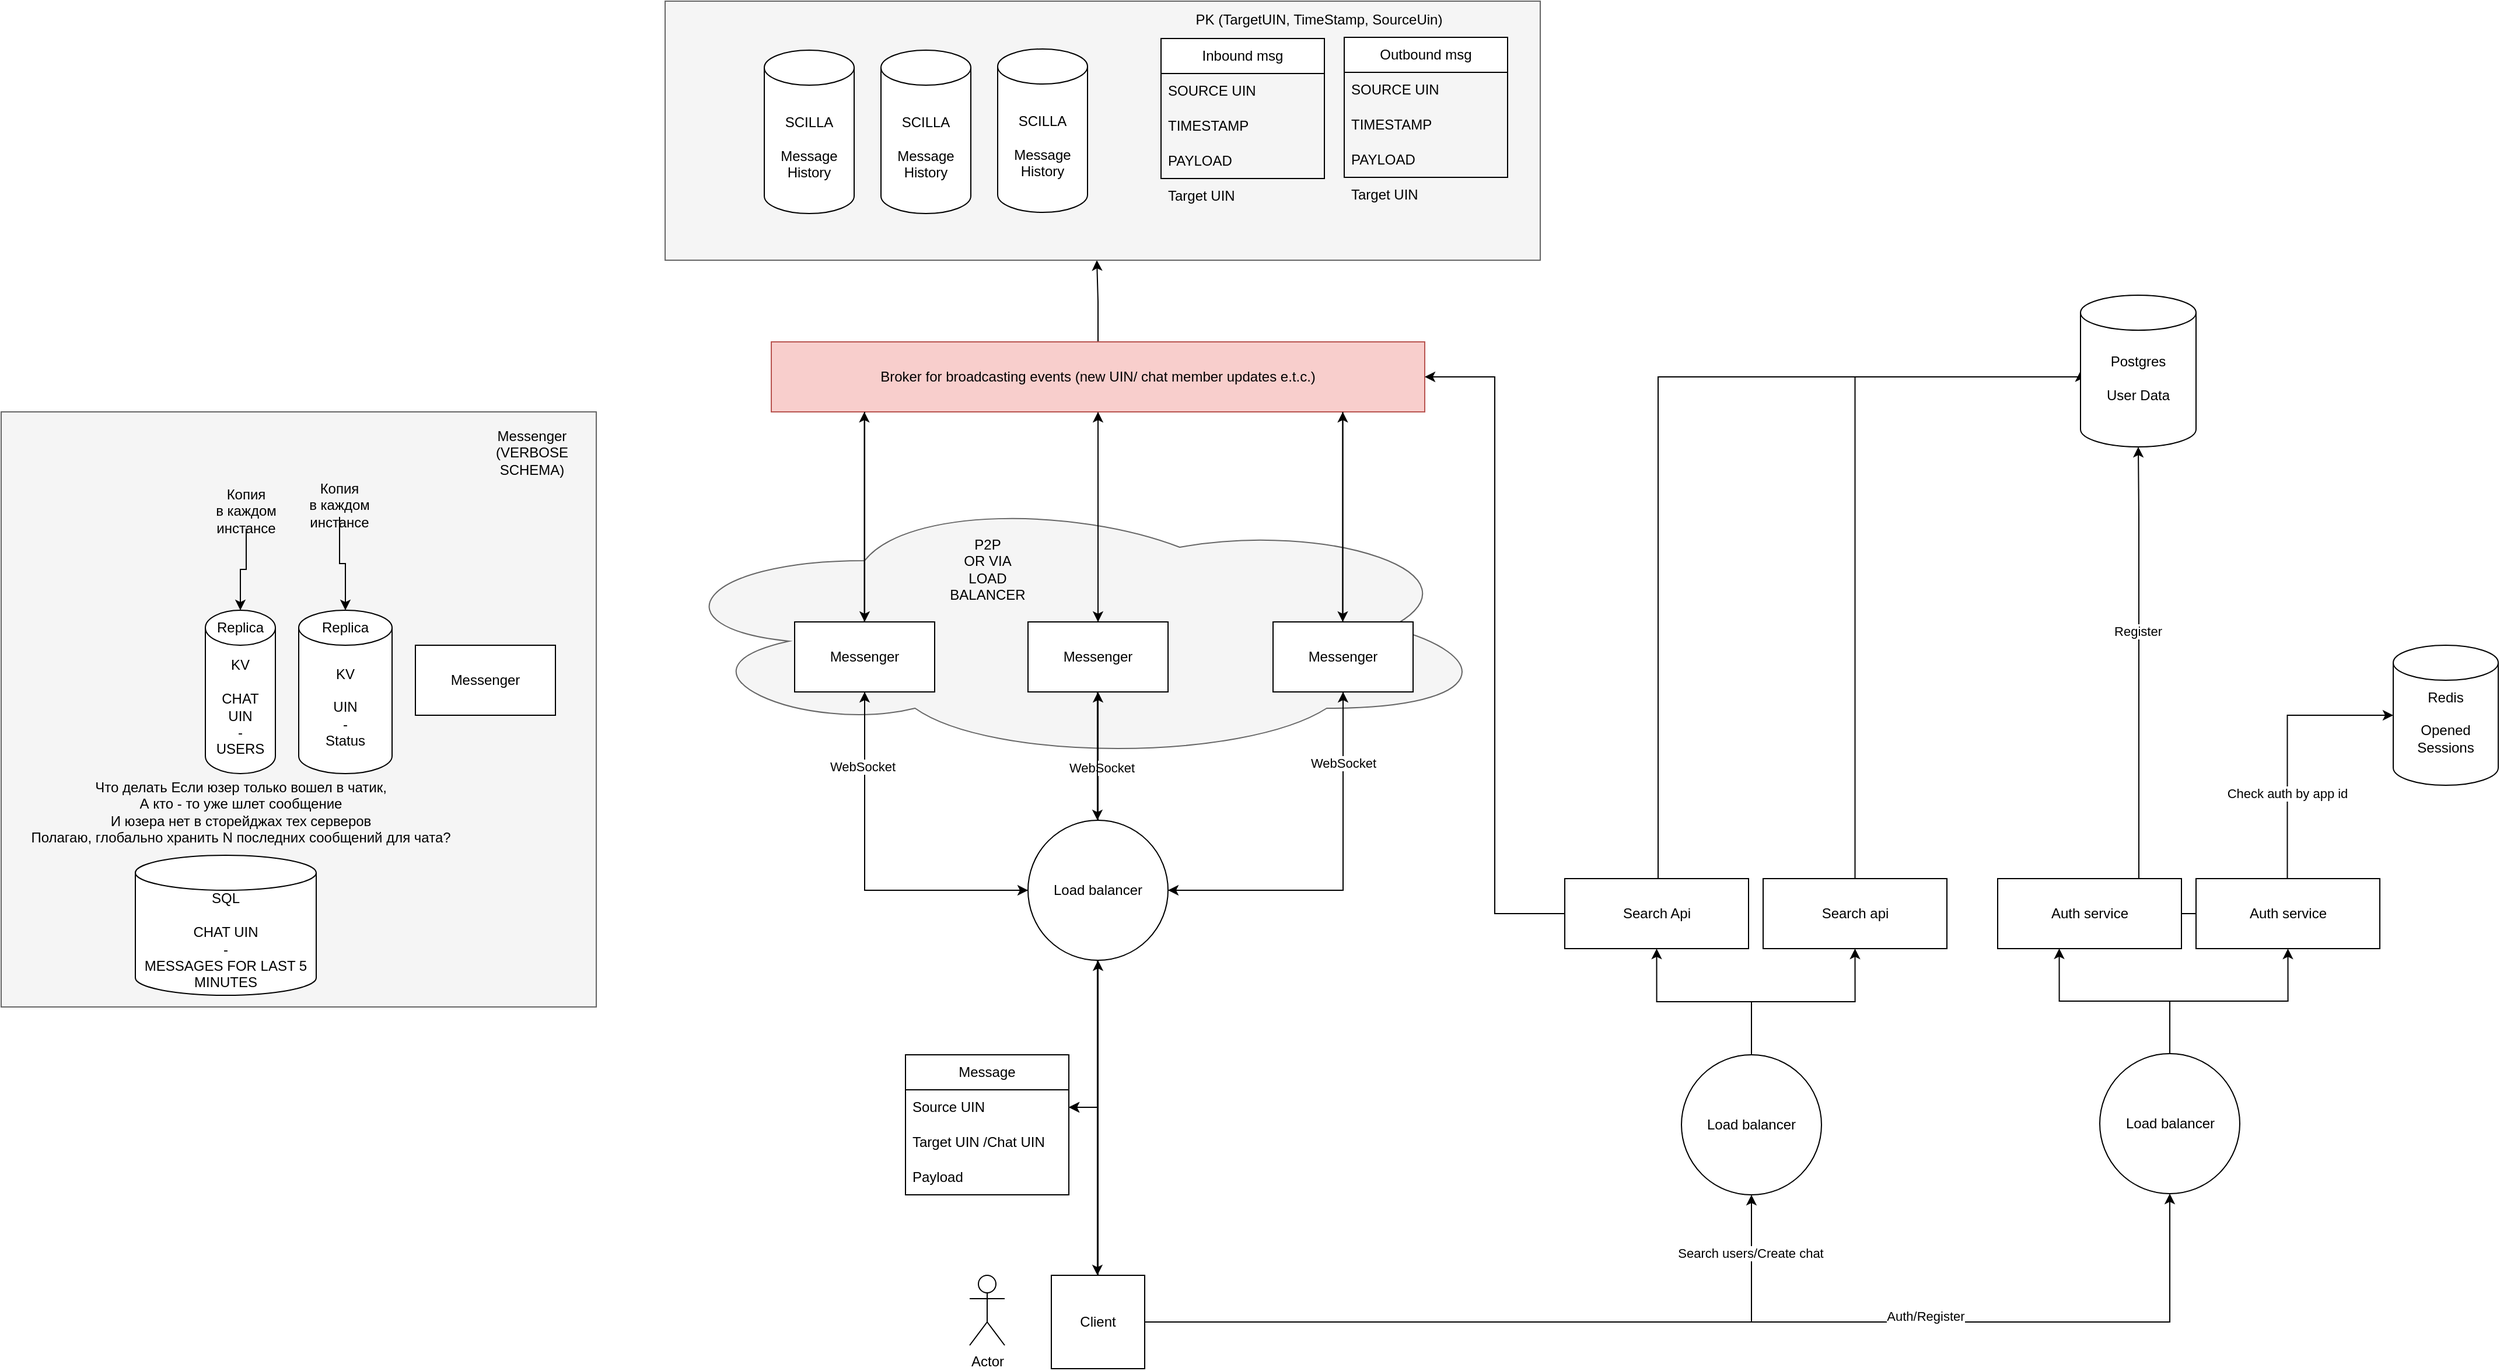 <mxfile version="22.0.4" type="github">
  <diagram name="Страница — 1" id="5_0Qeo6E_ln5zNBvkZSz">
    <mxGraphModel dx="3940" dy="2852" grid="1" gridSize="10" guides="1" tooltips="1" connect="1" arrows="1" fold="1" page="1" pageScale="1" pageWidth="827" pageHeight="1169" math="0" shadow="0">
      <root>
        <mxCell id="0" />
        <mxCell id="1" parent="0" />
        <mxCell id="bu4E3NPVf6JOQ5FHrsc9-43" value="" style="ellipse;shape=cloud;whiteSpace=wrap;html=1;fillColor=#f5f5f5;strokeColor=#666666;fontColor=#333333;" vertex="1" parent="1">
          <mxGeometry x="20" y="220" width="720" height="230" as="geometry" />
        </mxCell>
        <mxCell id="cajsBiBxqNgi6xzSHzBe-105" value="" style="whiteSpace=wrap;html=1;aspect=fixed;fillColor=#f5f5f5;fontColor=#333333;strokeColor=#666666;" parent="1" vertex="1">
          <mxGeometry x="-540" y="150" width="510" height="510" as="geometry" />
        </mxCell>
        <mxCell id="cajsBiBxqNgi6xzSHzBe-158" style="edgeStyle=orthogonalEdgeStyle;rounded=0;orthogonalLoop=1;jettySize=auto;html=1;entryX=0;entryY=0.5;entryDx=0;entryDy=0;" parent="1" source="cajsBiBxqNgi6xzSHzBe-1" target="cajsBiBxqNgi6xzSHzBe-34" edge="1">
          <mxGeometry relative="1" as="geometry">
            <Array as="points">
              <mxPoint x="200" y="560" />
            </Array>
          </mxGeometry>
        </mxCell>
        <mxCell id="cajsBiBxqNgi6xzSHzBe-1" value="Messenger" style="rounded=0;whiteSpace=wrap;html=1;" parent="1" vertex="1">
          <mxGeometry x="140" y="330" width="120" height="60" as="geometry" />
        </mxCell>
        <mxCell id="cajsBiBxqNgi6xzSHzBe-2" value="Messenger" style="rounded=0;whiteSpace=wrap;html=1;" parent="1" vertex="1">
          <mxGeometry x="340" y="330" width="120" height="60" as="geometry" />
        </mxCell>
        <mxCell id="cajsBiBxqNgi6xzSHzBe-155" style="edgeStyle=orthogonalEdgeStyle;rounded=0;orthogonalLoop=1;jettySize=auto;html=1;entryX=1;entryY=0.5;entryDx=0;entryDy=0;" parent="1" source="cajsBiBxqNgi6xzSHzBe-3" target="cajsBiBxqNgi6xzSHzBe-34" edge="1">
          <mxGeometry relative="1" as="geometry">
            <Array as="points">
              <mxPoint x="610" y="560" />
            </Array>
          </mxGeometry>
        </mxCell>
        <mxCell id="cajsBiBxqNgi6xzSHzBe-3" value="Messenger" style="rounded=0;whiteSpace=wrap;html=1;" parent="1" vertex="1">
          <mxGeometry x="550" y="330" width="120" height="60" as="geometry" />
        </mxCell>
        <mxCell id="cajsBiBxqNgi6xzSHzBe-35" style="edgeStyle=orthogonalEdgeStyle;rounded=0;orthogonalLoop=1;jettySize=auto;html=1;entryX=0.5;entryY=1;entryDx=0;entryDy=0;" parent="1" source="cajsBiBxqNgi6xzSHzBe-5" target="cajsBiBxqNgi6xzSHzBe-34" edge="1">
          <mxGeometry relative="1" as="geometry" />
        </mxCell>
        <mxCell id="cajsBiBxqNgi6xzSHzBe-139" style="edgeStyle=orthogonalEdgeStyle;rounded=0;orthogonalLoop=1;jettySize=auto;html=1;entryX=0.5;entryY=1;entryDx=0;entryDy=0;" parent="1" source="cajsBiBxqNgi6xzSHzBe-5" target="cajsBiBxqNgi6xzSHzBe-124" edge="1">
          <mxGeometry relative="1" as="geometry" />
        </mxCell>
        <mxCell id="cajsBiBxqNgi6xzSHzBe-143" value="Search users/Create chat" style="edgeLabel;html=1;align=center;verticalAlign=middle;resizable=0;points=[];" parent="cajsBiBxqNgi6xzSHzBe-139" vertex="1" connectable="0">
          <mxGeometry x="0.843" y="1" relative="1" as="geometry">
            <mxPoint as="offset" />
          </mxGeometry>
        </mxCell>
        <mxCell id="cajsBiBxqNgi6xzSHzBe-140" style="edgeStyle=orthogonalEdgeStyle;rounded=0;orthogonalLoop=1;jettySize=auto;html=1;entryX=0.5;entryY=1;entryDx=0;entryDy=0;" parent="1" source="cajsBiBxqNgi6xzSHzBe-5" target="cajsBiBxqNgi6xzSHzBe-52" edge="1">
          <mxGeometry relative="1" as="geometry" />
        </mxCell>
        <mxCell id="cajsBiBxqNgi6xzSHzBe-141" value="Auth/Register" style="edgeLabel;html=1;align=center;verticalAlign=middle;resizable=0;points=[];" parent="cajsBiBxqNgi6xzSHzBe-140" vertex="1" connectable="0">
          <mxGeometry x="0.354" y="5" relative="1" as="geometry">
            <mxPoint as="offset" />
          </mxGeometry>
        </mxCell>
        <mxCell id="cajsBiBxqNgi6xzSHzBe-5" value="Client" style="whiteSpace=wrap;html=1;aspect=fixed;" parent="1" vertex="1">
          <mxGeometry x="360" y="890" width="80" height="80" as="geometry" />
        </mxCell>
        <mxCell id="cajsBiBxqNgi6xzSHzBe-36" style="edgeStyle=orthogonalEdgeStyle;rounded=0;orthogonalLoop=1;jettySize=auto;html=1;entryX=0.5;entryY=1;entryDx=0;entryDy=0;" parent="1" source="cajsBiBxqNgi6xzSHzBe-34" target="cajsBiBxqNgi6xzSHzBe-3" edge="1">
          <mxGeometry relative="1" as="geometry" />
        </mxCell>
        <mxCell id="cajsBiBxqNgi6xzSHzBe-73" value="&lt;div&gt;WebSocket&lt;/div&gt;" style="edgeLabel;html=1;align=center;verticalAlign=middle;resizable=0;points=[];" parent="cajsBiBxqNgi6xzSHzBe-36" vertex="1" connectable="0">
          <mxGeometry x="0.504" y="2" relative="1" as="geometry">
            <mxPoint x="2" y="-19" as="offset" />
          </mxGeometry>
        </mxCell>
        <mxCell id="cajsBiBxqNgi6xzSHzBe-37" style="edgeStyle=orthogonalEdgeStyle;rounded=0;orthogonalLoop=1;jettySize=auto;html=1;entryX=0.5;entryY=1;entryDx=0;entryDy=0;" parent="1" source="cajsBiBxqNgi6xzSHzBe-34" target="cajsBiBxqNgi6xzSHzBe-2" edge="1">
          <mxGeometry relative="1" as="geometry" />
        </mxCell>
        <mxCell id="cajsBiBxqNgi6xzSHzBe-72" value="WebSocket" style="edgeLabel;html=1;align=center;verticalAlign=middle;resizable=0;points=[];" parent="cajsBiBxqNgi6xzSHzBe-37" vertex="1" connectable="0">
          <mxGeometry x="-0.174" y="-3" relative="1" as="geometry">
            <mxPoint as="offset" />
          </mxGeometry>
        </mxCell>
        <mxCell id="cajsBiBxqNgi6xzSHzBe-38" style="edgeStyle=orthogonalEdgeStyle;rounded=0;orthogonalLoop=1;jettySize=auto;html=1;entryX=0.5;entryY=1;entryDx=0;entryDy=0;" parent="1" source="cajsBiBxqNgi6xzSHzBe-34" target="cajsBiBxqNgi6xzSHzBe-1" edge="1">
          <mxGeometry relative="1" as="geometry" />
        </mxCell>
        <mxCell id="cajsBiBxqNgi6xzSHzBe-74" value="WebSocket" style="edgeLabel;html=1;align=center;verticalAlign=middle;resizable=0;points=[];" parent="cajsBiBxqNgi6xzSHzBe-38" vertex="1" connectable="0">
          <mxGeometry x="0.59" y="2" relative="1" as="geometry">
            <mxPoint as="offset" />
          </mxGeometry>
        </mxCell>
        <mxCell id="bu4E3NPVf6JOQ5FHrsc9-1" value="" style="edgeStyle=orthogonalEdgeStyle;rounded=0;orthogonalLoop=1;jettySize=auto;html=1;" edge="1" parent="1" source="cajsBiBxqNgi6xzSHzBe-34" target="cajsBiBxqNgi6xzSHzBe-148">
          <mxGeometry relative="1" as="geometry" />
        </mxCell>
        <mxCell id="bu4E3NPVf6JOQ5FHrsc9-2" value="" style="edgeStyle=orthogonalEdgeStyle;rounded=0;orthogonalLoop=1;jettySize=auto;html=1;" edge="1" parent="1" source="cajsBiBxqNgi6xzSHzBe-34" target="cajsBiBxqNgi6xzSHzBe-148">
          <mxGeometry relative="1" as="geometry" />
        </mxCell>
        <mxCell id="cajsBiBxqNgi6xzSHzBe-34" value="Load balancer&lt;br&gt;" style="ellipse;whiteSpace=wrap;html=1;aspect=fixed;" parent="1" vertex="1">
          <mxGeometry x="340" y="500" width="120" height="120" as="geometry" />
        </mxCell>
        <mxCell id="cajsBiBxqNgi6xzSHzBe-39" value="Actor" style="shape=umlActor;verticalLabelPosition=bottom;verticalAlign=top;html=1;outlineConnect=0;" parent="1" vertex="1">
          <mxGeometry x="290" y="890" width="30" height="60" as="geometry" />
        </mxCell>
        <mxCell id="cajsBiBxqNgi6xzSHzBe-42" value="Auth service" style="whiteSpace=wrap;html=1;direction=south;" parent="1" vertex="1">
          <mxGeometry x="1171" y="550" width="157.5" height="60" as="geometry" />
        </mxCell>
        <mxCell id="cajsBiBxqNgi6xzSHzBe-91" style="edgeStyle=orthogonalEdgeStyle;rounded=0;orthogonalLoop=1;jettySize=auto;html=1;entryX=1;entryY=0.5;entryDx=0;entryDy=0;" parent="1" source="cajsBiBxqNgi6xzSHzBe-52" target="cajsBiBxqNgi6xzSHzBe-62" edge="1">
          <mxGeometry relative="1" as="geometry" />
        </mxCell>
        <mxCell id="cajsBiBxqNgi6xzSHzBe-52" value="Load balancer" style="ellipse;whiteSpace=wrap;html=1;aspect=fixed;" parent="1" vertex="1">
          <mxGeometry x="1258.5" y="700" width="120" height="120" as="geometry" />
        </mxCell>
        <mxCell id="cajsBiBxqNgi6xzSHzBe-56" value="Redis&lt;br&gt;&lt;br&gt;Opened&lt;br&gt;&lt;div&gt;Sessions&lt;/div&gt;&lt;div&gt;&lt;br&gt;&lt;/div&gt;" style="shape=cylinder3;whiteSpace=wrap;html=1;boundedLbl=1;backgroundOutline=1;size=15;" parent="1" vertex="1">
          <mxGeometry x="1510" y="350" width="90" height="120" as="geometry" />
        </mxCell>
        <mxCell id="cajsBiBxqNgi6xzSHzBe-59" style="edgeStyle=orthogonalEdgeStyle;rounded=0;orthogonalLoop=1;jettySize=auto;html=1;entryX=0;entryY=0.5;entryDx=0;entryDy=0;entryPerimeter=0;" parent="1" source="cajsBiBxqNgi6xzSHzBe-42" target="cajsBiBxqNgi6xzSHzBe-56" edge="1">
          <mxGeometry relative="1" as="geometry" />
        </mxCell>
        <mxCell id="cajsBiBxqNgi6xzSHzBe-122" value="Check auth by app id" style="edgeLabel;html=1;align=center;verticalAlign=middle;resizable=0;points=[];" parent="cajsBiBxqNgi6xzSHzBe-59" vertex="1" connectable="0">
          <mxGeometry x="0.106" y="1" relative="1" as="geometry">
            <mxPoint as="offset" />
          </mxGeometry>
        </mxCell>
        <mxCell id="cajsBiBxqNgi6xzSHzBe-62" value="Auth service" style="whiteSpace=wrap;html=1;direction=south;" parent="1" vertex="1">
          <mxGeometry x="1341" y="550" width="157.5" height="60" as="geometry" />
        </mxCell>
        <mxCell id="cajsBiBxqNgi6xzSHzBe-90" style="edgeStyle=orthogonalEdgeStyle;rounded=0;orthogonalLoop=1;jettySize=auto;html=1;entryX=0.998;entryY=0.665;entryDx=0;entryDy=0;entryPerimeter=0;" parent="1" source="cajsBiBxqNgi6xzSHzBe-52" target="cajsBiBxqNgi6xzSHzBe-42" edge="1">
          <mxGeometry relative="1" as="geometry" />
        </mxCell>
        <mxCell id="bu4E3NPVf6JOQ5FHrsc9-32" style="edgeStyle=orthogonalEdgeStyle;rounded=0;orthogonalLoop=1;jettySize=auto;html=1;entryX=0.5;entryY=1;entryDx=0;entryDy=0;" edge="1" parent="1" source="cajsBiBxqNgi6xzSHzBe-94">
          <mxGeometry relative="1" as="geometry">
            <mxPoint x="399.0" y="20" as="targetPoint" />
          </mxGeometry>
        </mxCell>
        <mxCell id="bu4E3NPVf6JOQ5FHrsc9-36" style="edgeStyle=orthogonalEdgeStyle;rounded=0;orthogonalLoop=1;jettySize=auto;html=1;entryX=0.5;entryY=0;entryDx=0;entryDy=0;" edge="1" parent="1" source="cajsBiBxqNgi6xzSHzBe-94" target="cajsBiBxqNgi6xzSHzBe-2">
          <mxGeometry relative="1" as="geometry" />
        </mxCell>
        <mxCell id="cajsBiBxqNgi6xzSHzBe-94" value="Broker for broadcasting events (new UIN/ chat member updates e.t.c.)" style="rounded=0;whiteSpace=wrap;html=1;fillColor=#f8cecc;strokeColor=#b85450;" parent="1" vertex="1">
          <mxGeometry x="120" y="90" width="560" height="60" as="geometry" />
        </mxCell>
        <mxCell id="cajsBiBxqNgi6xzSHzBe-104" value="" style="group" parent="1" vertex="1" connectable="0">
          <mxGeometry x="-470" y="260" width="405" height="268" as="geometry" />
        </mxCell>
        <mxCell id="cajsBiBxqNgi6xzSHzBe-75" value="KV&lt;br&gt;&lt;br&gt;UIN&lt;br&gt;-&lt;br&gt;Status" style="shape=cylinder3;whiteSpace=wrap;html=1;boundedLbl=1;backgroundOutline=1;size=15;" parent="cajsBiBxqNgi6xzSHzBe-104" vertex="1">
          <mxGeometry x="185" y="60" width="80" height="140" as="geometry" />
        </mxCell>
        <mxCell id="cajsBiBxqNgi6xzSHzBe-77" value="Messenger" style="rounded=0;whiteSpace=wrap;html=1;" parent="cajsBiBxqNgi6xzSHzBe-104" vertex="1">
          <mxGeometry x="285" y="90" width="120" height="60" as="geometry" />
        </mxCell>
        <mxCell id="cajsBiBxqNgi6xzSHzBe-78" value="KV&lt;br&gt;&lt;br&gt;CHAT&lt;br&gt;UIN&lt;br&gt;-&lt;br&gt;USERS" style="shape=cylinder3;whiteSpace=wrap;html=1;boundedLbl=1;backgroundOutline=1;size=15;" parent="cajsBiBxqNgi6xzSHzBe-104" vertex="1">
          <mxGeometry x="105" y="60" width="60" height="140" as="geometry" />
        </mxCell>
        <mxCell id="cajsBiBxqNgi6xzSHzBe-99" value="Что делать Если юзер только вошел в чатик, &lt;br&gt;А кто - то уже шлет сообщение&lt;br&gt;И юзера нет в сторейджах тех серверов&lt;br&gt;Полагаю, глобально хранить N последних сообщений для чата?" style="text;html=1;align=center;verticalAlign=middle;resizable=0;points=[];autosize=1;strokeColor=none;fillColor=none;" parent="cajsBiBxqNgi6xzSHzBe-104" vertex="1">
          <mxGeometry x="-55" y="198" width="380" height="70" as="geometry" />
        </mxCell>
        <mxCell id="cajsBiBxqNgi6xzSHzBe-101" value="Replica" style="text;html=1;strokeColor=none;fillColor=none;align=center;verticalAlign=middle;whiteSpace=wrap;rounded=0;" parent="cajsBiBxqNgi6xzSHzBe-104" vertex="1">
          <mxGeometry x="105" y="60" width="60" height="30" as="geometry" />
        </mxCell>
        <mxCell id="cajsBiBxqNgi6xzSHzBe-102" value="Replica" style="text;html=1;strokeColor=none;fillColor=none;align=center;verticalAlign=middle;whiteSpace=wrap;rounded=0;" parent="cajsBiBxqNgi6xzSHzBe-104" vertex="1">
          <mxGeometry x="195" y="60" width="60" height="30" as="geometry" />
        </mxCell>
        <mxCell id="cajsBiBxqNgi6xzSHzBe-111" style="edgeStyle=orthogonalEdgeStyle;rounded=0;orthogonalLoop=1;jettySize=auto;html=1;" parent="1" source="cajsBiBxqNgi6xzSHzBe-106" target="cajsBiBxqNgi6xzSHzBe-101" edge="1">
          <mxGeometry relative="1" as="geometry" />
        </mxCell>
        <mxCell id="cajsBiBxqNgi6xzSHzBe-106" value="Копия &lt;br&gt;в каждом инстансе" style="text;html=1;strokeColor=none;fillColor=none;align=center;verticalAlign=middle;whiteSpace=wrap;rounded=0;" parent="1" vertex="1">
          <mxGeometry x="-360" y="220" width="60" height="30" as="geometry" />
        </mxCell>
        <mxCell id="cajsBiBxqNgi6xzSHzBe-112" style="edgeStyle=orthogonalEdgeStyle;rounded=0;orthogonalLoop=1;jettySize=auto;html=1;" parent="1" source="cajsBiBxqNgi6xzSHzBe-107" target="cajsBiBxqNgi6xzSHzBe-102" edge="1">
          <mxGeometry relative="1" as="geometry" />
        </mxCell>
        <mxCell id="cajsBiBxqNgi6xzSHzBe-107" value="Копия &lt;br&gt;в каждом инстансе" style="text;html=1;strokeColor=none;fillColor=none;align=center;verticalAlign=middle;whiteSpace=wrap;rounded=0;" parent="1" vertex="1">
          <mxGeometry x="-280" y="220" width="60" height="20" as="geometry" />
        </mxCell>
        <mxCell id="cajsBiBxqNgi6xzSHzBe-114" value="SQL&lt;br&gt;&lt;br&gt;CHAT UIN &lt;br&gt;-&lt;br&gt;MESSAGES FOR LAST 5 MINUTES" style="shape=cylinder3;whiteSpace=wrap;html=1;boundedLbl=1;backgroundOutline=1;size=15;" parent="1" vertex="1">
          <mxGeometry x="-425" y="530" width="155" height="120" as="geometry" />
        </mxCell>
        <mxCell id="cajsBiBxqNgi6xzSHzBe-119" style="edgeStyle=orthogonalEdgeStyle;rounded=0;orthogonalLoop=1;jettySize=auto;html=1;entryX=0.5;entryY=1;entryDx=0;entryDy=0;entryPerimeter=0;" parent="1" source="cajsBiBxqNgi6xzSHzBe-42" target="bu4E3NPVf6JOQ5FHrsc9-30" edge="1">
          <mxGeometry relative="1" as="geometry">
            <Array as="points">
              <mxPoint x="1292" y="240" />
              <mxPoint x="1292" y="240" />
            </Array>
            <mxPoint x="1205" y="195" as="targetPoint" />
          </mxGeometry>
        </mxCell>
        <mxCell id="cajsBiBxqNgi6xzSHzBe-121" value="Register" style="edgeLabel;html=1;align=center;verticalAlign=middle;resizable=0;points=[];" parent="cajsBiBxqNgi6xzSHzBe-119" vertex="1" connectable="0">
          <mxGeometry x="0.148" y="1" relative="1" as="geometry">
            <mxPoint as="offset" />
          </mxGeometry>
        </mxCell>
        <mxCell id="cajsBiBxqNgi6xzSHzBe-133" style="edgeStyle=orthogonalEdgeStyle;rounded=0;orthogonalLoop=1;jettySize=auto;html=1;entryX=1;entryY=0.5;entryDx=0;entryDy=0;" parent="1" source="cajsBiBxqNgi6xzSHzBe-124" target="cajsBiBxqNgi6xzSHzBe-132" edge="1">
          <mxGeometry relative="1" as="geometry" />
        </mxCell>
        <mxCell id="cajsBiBxqNgi6xzSHzBe-134" style="edgeStyle=orthogonalEdgeStyle;rounded=0;orthogonalLoop=1;jettySize=auto;html=1;entryX=1;entryY=0.5;entryDx=0;entryDy=0;" parent="1" source="cajsBiBxqNgi6xzSHzBe-124" target="cajsBiBxqNgi6xzSHzBe-131" edge="1">
          <mxGeometry relative="1" as="geometry" />
        </mxCell>
        <mxCell id="cajsBiBxqNgi6xzSHzBe-124" value="Load balancer" style="ellipse;whiteSpace=wrap;html=1;aspect=fixed;" parent="1" vertex="1">
          <mxGeometry x="900" y="701" width="120" height="120" as="geometry" />
        </mxCell>
        <mxCell id="bu4E3NPVf6JOQ5FHrsc9-25" style="edgeStyle=orthogonalEdgeStyle;rounded=0;orthogonalLoop=1;jettySize=auto;html=1;entryX=1;entryY=0.5;entryDx=0;entryDy=0;" edge="1" parent="1" source="cajsBiBxqNgi6xzSHzBe-131" target="cajsBiBxqNgi6xzSHzBe-94">
          <mxGeometry relative="1" as="geometry" />
        </mxCell>
        <mxCell id="cajsBiBxqNgi6xzSHzBe-131" value="Search Api" style="whiteSpace=wrap;html=1;direction=south;" parent="1" vertex="1">
          <mxGeometry x="800" y="550" width="157.5" height="60" as="geometry" />
        </mxCell>
        <mxCell id="cajsBiBxqNgi6xzSHzBe-132" value="Search api" style="whiteSpace=wrap;html=1;direction=south;" parent="1" vertex="1">
          <mxGeometry x="970" y="550" width="157.5" height="60" as="geometry" />
        </mxCell>
        <mxCell id="cajsBiBxqNgi6xzSHzBe-137" style="edgeStyle=orthogonalEdgeStyle;rounded=0;orthogonalLoop=1;jettySize=auto;html=1;entryX=0;entryY=0.5;entryDx=0;entryDy=0;entryPerimeter=0;" parent="1" source="cajsBiBxqNgi6xzSHzBe-132" target="bu4E3NPVf6JOQ5FHrsc9-30" edge="1">
          <mxGeometry relative="1" as="geometry">
            <Array as="points">
              <mxPoint x="1049" y="120" />
              <mxPoint x="1242" y="120" />
            </Array>
            <mxPoint x="1160" y="112.5" as="targetPoint" />
          </mxGeometry>
        </mxCell>
        <mxCell id="cajsBiBxqNgi6xzSHzBe-138" style="edgeStyle=orthogonalEdgeStyle;rounded=0;orthogonalLoop=1;jettySize=auto;html=1;entryX=0;entryY=0.5;entryDx=0;entryDy=0;entryPerimeter=0;" parent="1" source="cajsBiBxqNgi6xzSHzBe-131" target="bu4E3NPVf6JOQ5FHrsc9-30" edge="1">
          <mxGeometry relative="1" as="geometry">
            <Array as="points">
              <mxPoint x="880" y="120" />
              <mxPoint x="1242" y="120" />
            </Array>
            <mxPoint x="1160" y="112.5" as="targetPoint" />
          </mxGeometry>
        </mxCell>
        <mxCell id="cajsBiBxqNgi6xzSHzBe-147" value="Message" style="swimlane;fontStyle=0;childLayout=stackLayout;horizontal=1;startSize=30;horizontalStack=0;resizeParent=1;resizeParentMax=0;resizeLast=0;collapsible=1;marginBottom=0;whiteSpace=wrap;html=1;" parent="1" vertex="1">
          <mxGeometry x="235" y="701" width="140" height="120" as="geometry" />
        </mxCell>
        <mxCell id="cajsBiBxqNgi6xzSHzBe-148" value="Source UIN" style="text;strokeColor=none;fillColor=none;align=left;verticalAlign=middle;spacingLeft=4;spacingRight=4;overflow=hidden;points=[[0,0.5],[1,0.5]];portConstraint=eastwest;rotatable=0;whiteSpace=wrap;html=1;" parent="cajsBiBxqNgi6xzSHzBe-147" vertex="1">
          <mxGeometry y="30" width="140" height="30" as="geometry" />
        </mxCell>
        <mxCell id="cajsBiBxqNgi6xzSHzBe-149" value="Target UIN /Chat UIN" style="text;strokeColor=none;fillColor=none;align=left;verticalAlign=middle;spacingLeft=4;spacingRight=4;overflow=hidden;points=[[0,0.5],[1,0.5]];portConstraint=eastwest;rotatable=0;whiteSpace=wrap;html=1;" parent="cajsBiBxqNgi6xzSHzBe-147" vertex="1">
          <mxGeometry y="60" width="140" height="30" as="geometry" />
        </mxCell>
        <mxCell id="cajsBiBxqNgi6xzSHzBe-150" value="Payload" style="text;strokeColor=none;fillColor=none;align=left;verticalAlign=middle;spacingLeft=4;spacingRight=4;overflow=hidden;points=[[0,0.5],[1,0.5]];portConstraint=eastwest;rotatable=0;whiteSpace=wrap;html=1;" parent="cajsBiBxqNgi6xzSHzBe-147" vertex="1">
          <mxGeometry y="90" width="140" height="30" as="geometry" />
        </mxCell>
        <mxCell id="cajsBiBxqNgi6xzSHzBe-152" style="edgeStyle=orthogonalEdgeStyle;rounded=0;orthogonalLoop=1;jettySize=auto;html=1;entryX=0.5;entryY=1;entryDx=0;entryDy=0;" parent="1" edge="1">
          <mxGeometry relative="1" as="geometry">
            <mxPoint x="399.47" y="620" as="sourcePoint" />
            <mxPoint x="399.47" y="890" as="targetPoint" />
          </mxGeometry>
        </mxCell>
        <mxCell id="cajsBiBxqNgi6xzSHzBe-156" style="edgeStyle=orthogonalEdgeStyle;rounded=0;orthogonalLoop=1;jettySize=auto;html=1;entryX=0.5;entryY=1;entryDx=0;entryDy=0;" parent="1" edge="1">
          <mxGeometry relative="1" as="geometry">
            <mxPoint x="399.47" y="390" as="sourcePoint" />
            <mxPoint x="399.47" y="500" as="targetPoint" />
          </mxGeometry>
        </mxCell>
        <mxCell id="bu4E3NPVf6JOQ5FHrsc9-3" value="P2P&lt;br&gt;OR VIA&lt;br&gt;LOAD&lt;br&gt;BALANCER" style="text;html=1;align=center;verticalAlign=middle;resizable=0;points=[];autosize=1;strokeColor=none;fillColor=none;" vertex="1" parent="1">
          <mxGeometry x="260" y="250" width="90" height="70" as="geometry" />
        </mxCell>
        <mxCell id="bu4E3NPVf6JOQ5FHrsc9-30" value="Postgres&lt;br&gt;&lt;br&gt;&lt;div&gt;User Data&lt;/div&gt;&lt;div&gt;&lt;br&gt;&lt;/div&gt;" style="shape=cylinder3;whiteSpace=wrap;html=1;boundedLbl=1;backgroundOutline=1;size=15;" vertex="1" parent="1">
          <mxGeometry x="1242" y="50" width="99" height="130" as="geometry" />
        </mxCell>
        <mxCell id="bu4E3NPVf6JOQ5FHrsc9-33" value="" style="group;fillColor=#f5f5f5;fontColor=#333333;strokeColor=#666666;" vertex="1" connectable="0" parent="1">
          <mxGeometry x="29" y="-202" width="750" height="222" as="geometry" />
        </mxCell>
        <mxCell id="bu4E3NPVf6JOQ5FHrsc9-7" value="SCILLA&lt;br&gt;&lt;br&gt;Message&lt;br&gt;History" style="shape=cylinder3;whiteSpace=wrap;html=1;boundedLbl=1;backgroundOutline=1;size=15;" vertex="1" parent="bu4E3NPVf6JOQ5FHrsc9-33">
          <mxGeometry x="285" y="41" width="77" height="140" as="geometry" />
        </mxCell>
        <mxCell id="bu4E3NPVf6JOQ5FHrsc9-8" value="Inbound msg" style="swimlane;fontStyle=0;childLayout=stackLayout;horizontal=1;startSize=30;horizontalStack=0;resizeParent=1;resizeParentMax=0;resizeLast=0;collapsible=1;marginBottom=0;whiteSpace=wrap;html=1;" vertex="1" parent="bu4E3NPVf6JOQ5FHrsc9-33">
          <mxGeometry x="425" y="32" width="140" height="120" as="geometry" />
        </mxCell>
        <mxCell id="bu4E3NPVf6JOQ5FHrsc9-9" value="SOURCE UIN " style="text;strokeColor=none;fillColor=none;align=left;verticalAlign=middle;spacingLeft=4;spacingRight=4;overflow=hidden;points=[[0,0.5],[1,0.5]];portConstraint=eastwest;rotatable=0;whiteSpace=wrap;html=1;" vertex="1" parent="bu4E3NPVf6JOQ5FHrsc9-8">
          <mxGeometry y="30" width="140" height="30" as="geometry" />
        </mxCell>
        <mxCell id="bu4E3NPVf6JOQ5FHrsc9-10" value="TIMESTAMP" style="text;strokeColor=none;fillColor=none;align=left;verticalAlign=middle;spacingLeft=4;spacingRight=4;overflow=hidden;points=[[0,0.5],[1,0.5]];portConstraint=eastwest;rotatable=0;whiteSpace=wrap;html=1;" vertex="1" parent="bu4E3NPVf6JOQ5FHrsc9-8">
          <mxGeometry y="60" width="140" height="30" as="geometry" />
        </mxCell>
        <mxCell id="bu4E3NPVf6JOQ5FHrsc9-11" value="PAYLOAD" style="text;strokeColor=none;fillColor=none;align=left;verticalAlign=middle;spacingLeft=4;spacingRight=4;overflow=hidden;points=[[0,0.5],[1,0.5]];portConstraint=eastwest;rotatable=0;whiteSpace=wrap;html=1;" vertex="1" parent="bu4E3NPVf6JOQ5FHrsc9-8">
          <mxGeometry y="90" width="140" height="30" as="geometry" />
        </mxCell>
        <mxCell id="bu4E3NPVf6JOQ5FHrsc9-12" value="Target UIN" style="text;strokeColor=none;fillColor=none;align=left;verticalAlign=middle;spacingLeft=4;spacingRight=4;overflow=hidden;points=[[0,0.5],[1,0.5]];portConstraint=eastwest;rotatable=0;whiteSpace=wrap;html=1;" vertex="1" parent="bu4E3NPVf6JOQ5FHrsc9-33">
          <mxGeometry x="425" y="152" width="140" height="30" as="geometry" />
        </mxCell>
        <mxCell id="bu4E3NPVf6JOQ5FHrsc9-18" value="Outbound msg" style="swimlane;fontStyle=0;childLayout=stackLayout;horizontal=1;startSize=30;horizontalStack=0;resizeParent=1;resizeParentMax=0;resizeLast=0;collapsible=1;marginBottom=0;whiteSpace=wrap;html=1;" vertex="1" parent="bu4E3NPVf6JOQ5FHrsc9-33">
          <mxGeometry x="582" y="31" width="140" height="120" as="geometry" />
        </mxCell>
        <mxCell id="bu4E3NPVf6JOQ5FHrsc9-19" value="SOURCE UIN " style="text;strokeColor=none;fillColor=none;align=left;verticalAlign=middle;spacingLeft=4;spacingRight=4;overflow=hidden;points=[[0,0.5],[1,0.5]];portConstraint=eastwest;rotatable=0;whiteSpace=wrap;html=1;" vertex="1" parent="bu4E3NPVf6JOQ5FHrsc9-18">
          <mxGeometry y="30" width="140" height="30" as="geometry" />
        </mxCell>
        <mxCell id="bu4E3NPVf6JOQ5FHrsc9-20" value="TIMESTAMP" style="text;strokeColor=none;fillColor=none;align=left;verticalAlign=middle;spacingLeft=4;spacingRight=4;overflow=hidden;points=[[0,0.5],[1,0.5]];portConstraint=eastwest;rotatable=0;whiteSpace=wrap;html=1;" vertex="1" parent="bu4E3NPVf6JOQ5FHrsc9-18">
          <mxGeometry y="60" width="140" height="30" as="geometry" />
        </mxCell>
        <mxCell id="bu4E3NPVf6JOQ5FHrsc9-21" value="PAYLOAD" style="text;strokeColor=none;fillColor=none;align=left;verticalAlign=middle;spacingLeft=4;spacingRight=4;overflow=hidden;points=[[0,0.5],[1,0.5]];portConstraint=eastwest;rotatable=0;whiteSpace=wrap;html=1;" vertex="1" parent="bu4E3NPVf6JOQ5FHrsc9-18">
          <mxGeometry y="90" width="140" height="30" as="geometry" />
        </mxCell>
        <mxCell id="bu4E3NPVf6JOQ5FHrsc9-22" value="Target UIN" style="text;strokeColor=none;fillColor=none;align=left;verticalAlign=middle;spacingLeft=4;spacingRight=4;overflow=hidden;points=[[0,0.5],[1,0.5]];portConstraint=eastwest;rotatable=0;whiteSpace=wrap;html=1;" vertex="1" parent="bu4E3NPVf6JOQ5FHrsc9-33">
          <mxGeometry x="582" y="151" width="140" height="30" as="geometry" />
        </mxCell>
        <mxCell id="bu4E3NPVf6JOQ5FHrsc9-27" value="SCILLA&lt;br&gt;&lt;br&gt;Message&lt;br&gt;History" style="shape=cylinder3;whiteSpace=wrap;html=1;boundedLbl=1;backgroundOutline=1;size=15;" vertex="1" parent="bu4E3NPVf6JOQ5FHrsc9-33">
          <mxGeometry x="185" y="42" width="77" height="140" as="geometry" />
        </mxCell>
        <mxCell id="bu4E3NPVf6JOQ5FHrsc9-28" value="SCILLA&lt;br&gt;&lt;br&gt;Message&lt;br&gt;History" style="shape=cylinder3;whiteSpace=wrap;html=1;boundedLbl=1;backgroundOutline=1;size=15;" vertex="1" parent="bu4E3NPVf6JOQ5FHrsc9-33">
          <mxGeometry x="85" y="42" width="77" height="140" as="geometry" />
        </mxCell>
        <mxCell id="bu4E3NPVf6JOQ5FHrsc9-29" value="PK (TargetUIN, TimeStamp, SourceUin)" style="text;html=1;align=center;verticalAlign=middle;resizable=0;points=[];autosize=1;strokeColor=none;fillColor=none;" vertex="1" parent="bu4E3NPVf6JOQ5FHrsc9-33">
          <mxGeometry x="440" y="1" width="240" height="30" as="geometry" />
        </mxCell>
        <mxCell id="bu4E3NPVf6JOQ5FHrsc9-37" style="edgeStyle=orthogonalEdgeStyle;rounded=0;orthogonalLoop=1;jettySize=auto;html=1;entryX=0.5;entryY=0;entryDx=0;entryDy=0;" edge="1" parent="1">
          <mxGeometry relative="1" as="geometry">
            <mxPoint x="400" y="330" as="sourcePoint" />
            <mxPoint x="400" y="150" as="targetPoint" />
          </mxGeometry>
        </mxCell>
        <mxCell id="bu4E3NPVf6JOQ5FHrsc9-39" style="edgeStyle=orthogonalEdgeStyle;rounded=0;orthogonalLoop=1;jettySize=auto;html=1;entryX=0.5;entryY=0;entryDx=0;entryDy=0;" edge="1" parent="1">
          <mxGeometry relative="1" as="geometry">
            <mxPoint x="609.74" y="150" as="sourcePoint" />
            <mxPoint x="609.74" y="330" as="targetPoint" />
          </mxGeometry>
        </mxCell>
        <mxCell id="bu4E3NPVf6JOQ5FHrsc9-40" style="edgeStyle=orthogonalEdgeStyle;rounded=0;orthogonalLoop=1;jettySize=auto;html=1;entryX=0.5;entryY=0;entryDx=0;entryDy=0;" edge="1" parent="1">
          <mxGeometry relative="1" as="geometry">
            <mxPoint x="609.74" y="330" as="sourcePoint" />
            <mxPoint x="609.74" y="150" as="targetPoint" />
          </mxGeometry>
        </mxCell>
        <mxCell id="bu4E3NPVf6JOQ5FHrsc9-41" style="edgeStyle=orthogonalEdgeStyle;rounded=0;orthogonalLoop=1;jettySize=auto;html=1;entryX=0.5;entryY=0;entryDx=0;entryDy=0;" edge="1" parent="1">
          <mxGeometry relative="1" as="geometry">
            <mxPoint x="199.74" y="330" as="sourcePoint" />
            <mxPoint x="199.74" y="150" as="targetPoint" />
          </mxGeometry>
        </mxCell>
        <mxCell id="bu4E3NPVf6JOQ5FHrsc9-42" style="edgeStyle=orthogonalEdgeStyle;rounded=0;orthogonalLoop=1;jettySize=auto;html=1;entryX=0.5;entryY=0;entryDx=0;entryDy=0;" edge="1" parent="1">
          <mxGeometry relative="1" as="geometry">
            <mxPoint x="200" y="150" as="sourcePoint" />
            <mxPoint x="200" y="330" as="targetPoint" />
          </mxGeometry>
        </mxCell>
        <mxCell id="bu4E3NPVf6JOQ5FHrsc9-44" value="Messenger&lt;br&gt;(VERBOSE&lt;br&gt;SCHEMA)" style="text;html=1;strokeColor=none;fillColor=none;align=center;verticalAlign=middle;whiteSpace=wrap;rounded=0;" vertex="1" parent="1">
          <mxGeometry x="-140" y="170" width="110" height="30" as="geometry" />
        </mxCell>
      </root>
    </mxGraphModel>
  </diagram>
</mxfile>
